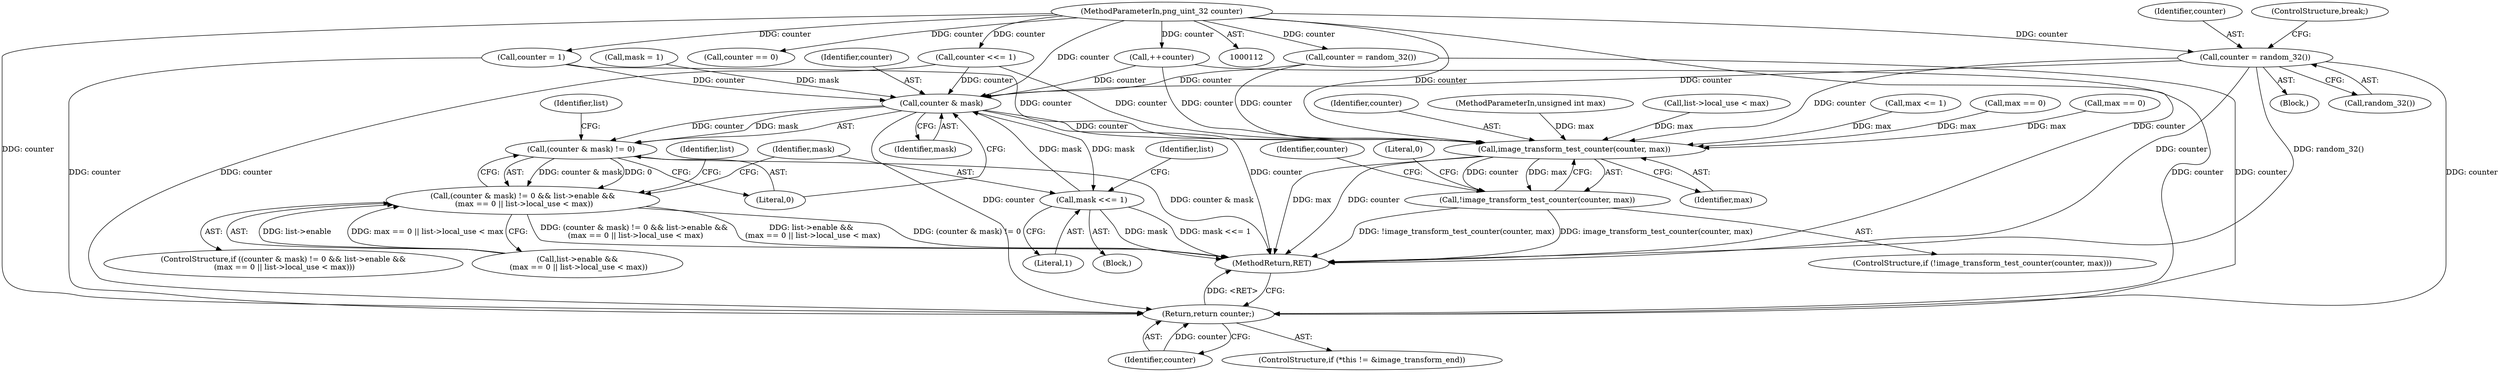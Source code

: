 digraph "0_Android_9d4853418ab2f754c2b63e091c29c5529b8b86ca_53@API" {
"1000158" [label="(Call,counter = random_32())"];
"1000115" [label="(MethodParameterIn,png_uint_32 counter)"];
"1000182" [label="(Call,counter & mask)"];
"1000181" [label="(Call,(counter & mask) != 0)"];
"1000180" [label="(Call,(counter & mask) != 0 && list->enable &&\n (max == 0 || list->local_use < max))"];
"1000249" [label="(Call,mask <<= 1)"];
"1000263" [label="(Return,return counter;)"];
"1000267" [label="(Call,image_transform_test_counter(counter, max))"];
"1000266" [label="(Call,!image_transform_test_counter(counter, max))"];
"1000249" [label="(Call,mask <<= 1)"];
"1000268" [label="(Identifier,counter)"];
"1000265" [label="(ControlStructure,if (!image_transform_test_counter(counter, max)))"];
"1000184" [label="(Identifier,mask)"];
"1000267" [label="(Call,image_transform_test_counter(counter, max))"];
"1000170" [label="(Call,mask = 1)"];
"1000182" [label="(Call,counter & mask)"];
"1000179" [label="(ControlStructure,if ((counter & mask) != 0 && list->enable &&\n (max == 0 || list->local_use < max)))"];
"1000114" [label="(MethodParameterIn,unsigned int max)"];
"1000264" [label="(Identifier,counter)"];
"1000136" [label="(Call,counter = 1)"];
"1000251" [label="(Literal,1)"];
"1000115" [label="(MethodParameterIn,png_uint_32 counter)"];
"1000180" [label="(Call,(counter & mask) != 0 && list->enable &&\n (max == 0 || list->local_use < max))"];
"1000266" [label="(Call,!image_transform_test_counter(counter, max))"];
"1000194" [label="(Call,list->local_use < max)"];
"1000127" [label="(Call,counter == 0)"];
"1000253" [label="(Identifier,list)"];
"1000133" [label="(Call,max <= 1)"];
"1000178" [label="(Block,)"];
"1000207" [label="(Call,max == 0)"];
"1000191" [label="(Call,max == 0)"];
"1000186" [label="(Call,list->enable &&\n (max == 0 || list->local_use < max))"];
"1000147" [label="(Block,)"];
"1000257" [label="(ControlStructure,if (*this != &image_transform_end))"];
"1000272" [label="(MethodReturn,RET)"];
"1000263" [label="(Return,return counter;)"];
"1000269" [label="(Identifier,max)"];
"1000159" [label="(Identifier,counter)"];
"1000128" [label="(Identifier,counter)"];
"1000149" [label="(Call,++counter)"];
"1000161" [label="(ControlStructure,break;)"];
"1000183" [label="(Identifier,counter)"];
"1000158" [label="(Call,counter = random_32())"];
"1000185" [label="(Literal,0)"];
"1000181" [label="(Call,(counter & mask) != 0)"];
"1000203" [label="(Identifier,list)"];
"1000271" [label="(Literal,0)"];
"1000250" [label="(Identifier,mask)"];
"1000160" [label="(Call,random_32())"];
"1000153" [label="(Call,counter <<= 1)"];
"1000140" [label="(Call,counter = random_32())"];
"1000188" [label="(Identifier,list)"];
"1000158" -> "1000147"  [label="AST: "];
"1000158" -> "1000160"  [label="CFG: "];
"1000159" -> "1000158"  [label="AST: "];
"1000160" -> "1000158"  [label="AST: "];
"1000161" -> "1000158"  [label="CFG: "];
"1000158" -> "1000272"  [label="DDG: counter"];
"1000158" -> "1000272"  [label="DDG: random_32()"];
"1000115" -> "1000158"  [label="DDG: counter"];
"1000158" -> "1000182"  [label="DDG: counter"];
"1000158" -> "1000263"  [label="DDG: counter"];
"1000158" -> "1000267"  [label="DDG: counter"];
"1000115" -> "1000112"  [label="AST: "];
"1000115" -> "1000272"  [label="DDG: counter"];
"1000115" -> "1000127"  [label="DDG: counter"];
"1000115" -> "1000136"  [label="DDG: counter"];
"1000115" -> "1000140"  [label="DDG: counter"];
"1000115" -> "1000149"  [label="DDG: counter"];
"1000115" -> "1000153"  [label="DDG: counter"];
"1000115" -> "1000182"  [label="DDG: counter"];
"1000115" -> "1000263"  [label="DDG: counter"];
"1000115" -> "1000267"  [label="DDG: counter"];
"1000182" -> "1000181"  [label="AST: "];
"1000182" -> "1000184"  [label="CFG: "];
"1000183" -> "1000182"  [label="AST: "];
"1000184" -> "1000182"  [label="AST: "];
"1000185" -> "1000182"  [label="CFG: "];
"1000182" -> "1000272"  [label="DDG: counter"];
"1000182" -> "1000181"  [label="DDG: counter"];
"1000182" -> "1000181"  [label="DDG: mask"];
"1000140" -> "1000182"  [label="DDG: counter"];
"1000153" -> "1000182"  [label="DDG: counter"];
"1000149" -> "1000182"  [label="DDG: counter"];
"1000136" -> "1000182"  [label="DDG: counter"];
"1000170" -> "1000182"  [label="DDG: mask"];
"1000249" -> "1000182"  [label="DDG: mask"];
"1000182" -> "1000249"  [label="DDG: mask"];
"1000182" -> "1000263"  [label="DDG: counter"];
"1000182" -> "1000267"  [label="DDG: counter"];
"1000181" -> "1000180"  [label="AST: "];
"1000181" -> "1000185"  [label="CFG: "];
"1000185" -> "1000181"  [label="AST: "];
"1000188" -> "1000181"  [label="CFG: "];
"1000180" -> "1000181"  [label="CFG: "];
"1000181" -> "1000272"  [label="DDG: counter & mask"];
"1000181" -> "1000180"  [label="DDG: counter & mask"];
"1000181" -> "1000180"  [label="DDG: 0"];
"1000180" -> "1000179"  [label="AST: "];
"1000180" -> "1000186"  [label="CFG: "];
"1000186" -> "1000180"  [label="AST: "];
"1000203" -> "1000180"  [label="CFG: "];
"1000250" -> "1000180"  [label="CFG: "];
"1000180" -> "1000272"  [label="DDG: list->enable &&\n (max == 0 || list->local_use < max)"];
"1000180" -> "1000272"  [label="DDG: (counter & mask) != 0"];
"1000180" -> "1000272"  [label="DDG: (counter & mask) != 0 && list->enable &&\n (max == 0 || list->local_use < max)"];
"1000186" -> "1000180"  [label="DDG: list->enable"];
"1000186" -> "1000180"  [label="DDG: max == 0 || list->local_use < max"];
"1000249" -> "1000178"  [label="AST: "];
"1000249" -> "1000251"  [label="CFG: "];
"1000250" -> "1000249"  [label="AST: "];
"1000251" -> "1000249"  [label="AST: "];
"1000253" -> "1000249"  [label="CFG: "];
"1000249" -> "1000272"  [label="DDG: mask"];
"1000249" -> "1000272"  [label="DDG: mask <<= 1"];
"1000263" -> "1000257"  [label="AST: "];
"1000263" -> "1000264"  [label="CFG: "];
"1000264" -> "1000263"  [label="AST: "];
"1000272" -> "1000263"  [label="CFG: "];
"1000263" -> "1000272"  [label="DDG: <RET>"];
"1000264" -> "1000263"  [label="DDG: counter"];
"1000140" -> "1000263"  [label="DDG: counter"];
"1000153" -> "1000263"  [label="DDG: counter"];
"1000149" -> "1000263"  [label="DDG: counter"];
"1000136" -> "1000263"  [label="DDG: counter"];
"1000267" -> "1000266"  [label="AST: "];
"1000267" -> "1000269"  [label="CFG: "];
"1000268" -> "1000267"  [label="AST: "];
"1000269" -> "1000267"  [label="AST: "];
"1000266" -> "1000267"  [label="CFG: "];
"1000267" -> "1000272"  [label="DDG: max"];
"1000267" -> "1000272"  [label="DDG: counter"];
"1000267" -> "1000266"  [label="DDG: counter"];
"1000267" -> "1000266"  [label="DDG: max"];
"1000140" -> "1000267"  [label="DDG: counter"];
"1000153" -> "1000267"  [label="DDG: counter"];
"1000149" -> "1000267"  [label="DDG: counter"];
"1000136" -> "1000267"  [label="DDG: counter"];
"1000133" -> "1000267"  [label="DDG: max"];
"1000207" -> "1000267"  [label="DDG: max"];
"1000191" -> "1000267"  [label="DDG: max"];
"1000194" -> "1000267"  [label="DDG: max"];
"1000114" -> "1000267"  [label="DDG: max"];
"1000266" -> "1000265"  [label="AST: "];
"1000128" -> "1000266"  [label="CFG: "];
"1000271" -> "1000266"  [label="CFG: "];
"1000266" -> "1000272"  [label="DDG: image_transform_test_counter(counter, max)"];
"1000266" -> "1000272"  [label="DDG: !image_transform_test_counter(counter, max)"];
}
